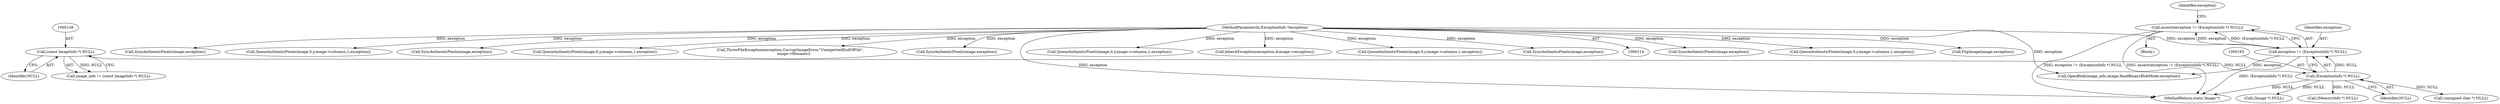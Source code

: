 digraph "0_ImageMagick_f6e9d0d9955e85bdd7540b251cd50d598dacc5e6_10@API" {
"1000161" [label="(Call,assert(exception != (ExceptionInfo *) NULL))"];
"1000162" [label="(Call,exception != (ExceptionInfo *) NULL)"];
"1000116" [label="(MethodParameterIn,ExceptionInfo *exception)"];
"1000164" [label="(Call,(ExceptionInfo *) NULL)"];
"1000137" [label="(Call,(const ImageInfo *) NULL)"];
"1000928" [label="(Call,SyncAuthenticPixels(image,exception))"];
"1001000" [label="(Call,QueueAuthenticPixels(image,0,y,image->columns,1,exception))"];
"1001643" [label="(Call,FlipImage(image,exception))"];
"1000166" [label="(Identifier,NULL)"];
"1000137" [label="(Call,(const ImageInfo *) NULL)"];
"1000179" [label="(Call,OpenBlob(image_info,image,ReadBinaryBlobMode,exception))"];
"1001237" [label="(Call,SyncAuthenticPixels(image,exception))"];
"1000117" [label="(Block,)"];
"1001670" [label="(MethodReturn,static Image *)"];
"1001514" [label="(Call,QueueAuthenticPixels(image,0,y,image->columns,1,exception))"];
"1000116" [label="(MethodParameterIn,ExceptionInfo *exception)"];
"1000161" [label="(Call,assert(exception != (ExceptionInfo *) NULL))"];
"1001578" [label="(Call,SyncAuthenticPixels(image,exception))"];
"1000810" [label="(Call,QueueAuthenticPixels(image,0,y,image->columns,1,exception))"];
"1001626" [label="(Call,ThrowFileException(exception,CorruptImageError,\"UnexpectedEndOfFile\",\n      image->filename))"];
"1000533" [label="(Call,(unsigned char *) NULL)"];
"1000164" [label="(Call,(ExceptionInfo *) NULL)"];
"1000163" [label="(Identifier,exception)"];
"1001097" [label="(Call,SyncAuthenticPixels(image,exception))"];
"1000194" [label="(Call,(Image *) NULL)"];
"1000170" [label="(Identifier,exception)"];
"1001186" [label="(Call,QueueAuthenticPixels(image,0,y,image->columns,1,exception))"];
"1000135" [label="(Call,image_info != (const ImageInfo *) NULL)"];
"1000139" [label="(Identifier,NULL)"];
"1000482" [label="(Call,InheritException(exception,&image->exception))"];
"1001328" [label="(Call,QueueAuthenticPixels(image,0,y,image->columns,1,exception))"];
"1001445" [label="(Call,SyncAuthenticPixels(image,exception))"];
"1000162" [label="(Call,exception != (ExceptionInfo *) NULL)"];
"1000685" [label="(Call,(MemoryInfo *) NULL)"];
"1000161" -> "1000117"  [label="AST: "];
"1000161" -> "1000162"  [label="CFG: "];
"1000162" -> "1000161"  [label="AST: "];
"1000170" -> "1000161"  [label="CFG: "];
"1000161" -> "1001670"  [label="DDG: exception != (ExceptionInfo *) NULL"];
"1000161" -> "1001670"  [label="DDG: assert(exception != (ExceptionInfo *) NULL)"];
"1000162" -> "1000161"  [label="DDG: exception"];
"1000162" -> "1000161"  [label="DDG: (ExceptionInfo *) NULL"];
"1000162" -> "1000164"  [label="CFG: "];
"1000163" -> "1000162"  [label="AST: "];
"1000164" -> "1000162"  [label="AST: "];
"1000162" -> "1001670"  [label="DDG: (ExceptionInfo *) NULL"];
"1000116" -> "1000162"  [label="DDG: exception"];
"1000164" -> "1000162"  [label="DDG: NULL"];
"1000162" -> "1000179"  [label="DDG: exception"];
"1000116" -> "1000114"  [label="AST: "];
"1000116" -> "1001670"  [label="DDG: exception"];
"1000116" -> "1000179"  [label="DDG: exception"];
"1000116" -> "1000482"  [label="DDG: exception"];
"1000116" -> "1000810"  [label="DDG: exception"];
"1000116" -> "1000928"  [label="DDG: exception"];
"1000116" -> "1001000"  [label="DDG: exception"];
"1000116" -> "1001097"  [label="DDG: exception"];
"1000116" -> "1001186"  [label="DDG: exception"];
"1000116" -> "1001237"  [label="DDG: exception"];
"1000116" -> "1001328"  [label="DDG: exception"];
"1000116" -> "1001445"  [label="DDG: exception"];
"1000116" -> "1001514"  [label="DDG: exception"];
"1000116" -> "1001578"  [label="DDG: exception"];
"1000116" -> "1001626"  [label="DDG: exception"];
"1000116" -> "1001643"  [label="DDG: exception"];
"1000164" -> "1000166"  [label="CFG: "];
"1000165" -> "1000164"  [label="AST: "];
"1000166" -> "1000164"  [label="AST: "];
"1000164" -> "1001670"  [label="DDG: NULL"];
"1000137" -> "1000164"  [label="DDG: NULL"];
"1000164" -> "1000194"  [label="DDG: NULL"];
"1000164" -> "1000533"  [label="DDG: NULL"];
"1000164" -> "1000685"  [label="DDG: NULL"];
"1000137" -> "1000135"  [label="AST: "];
"1000137" -> "1000139"  [label="CFG: "];
"1000138" -> "1000137"  [label="AST: "];
"1000139" -> "1000137"  [label="AST: "];
"1000135" -> "1000137"  [label="CFG: "];
"1000137" -> "1000135"  [label="DDG: NULL"];
}

